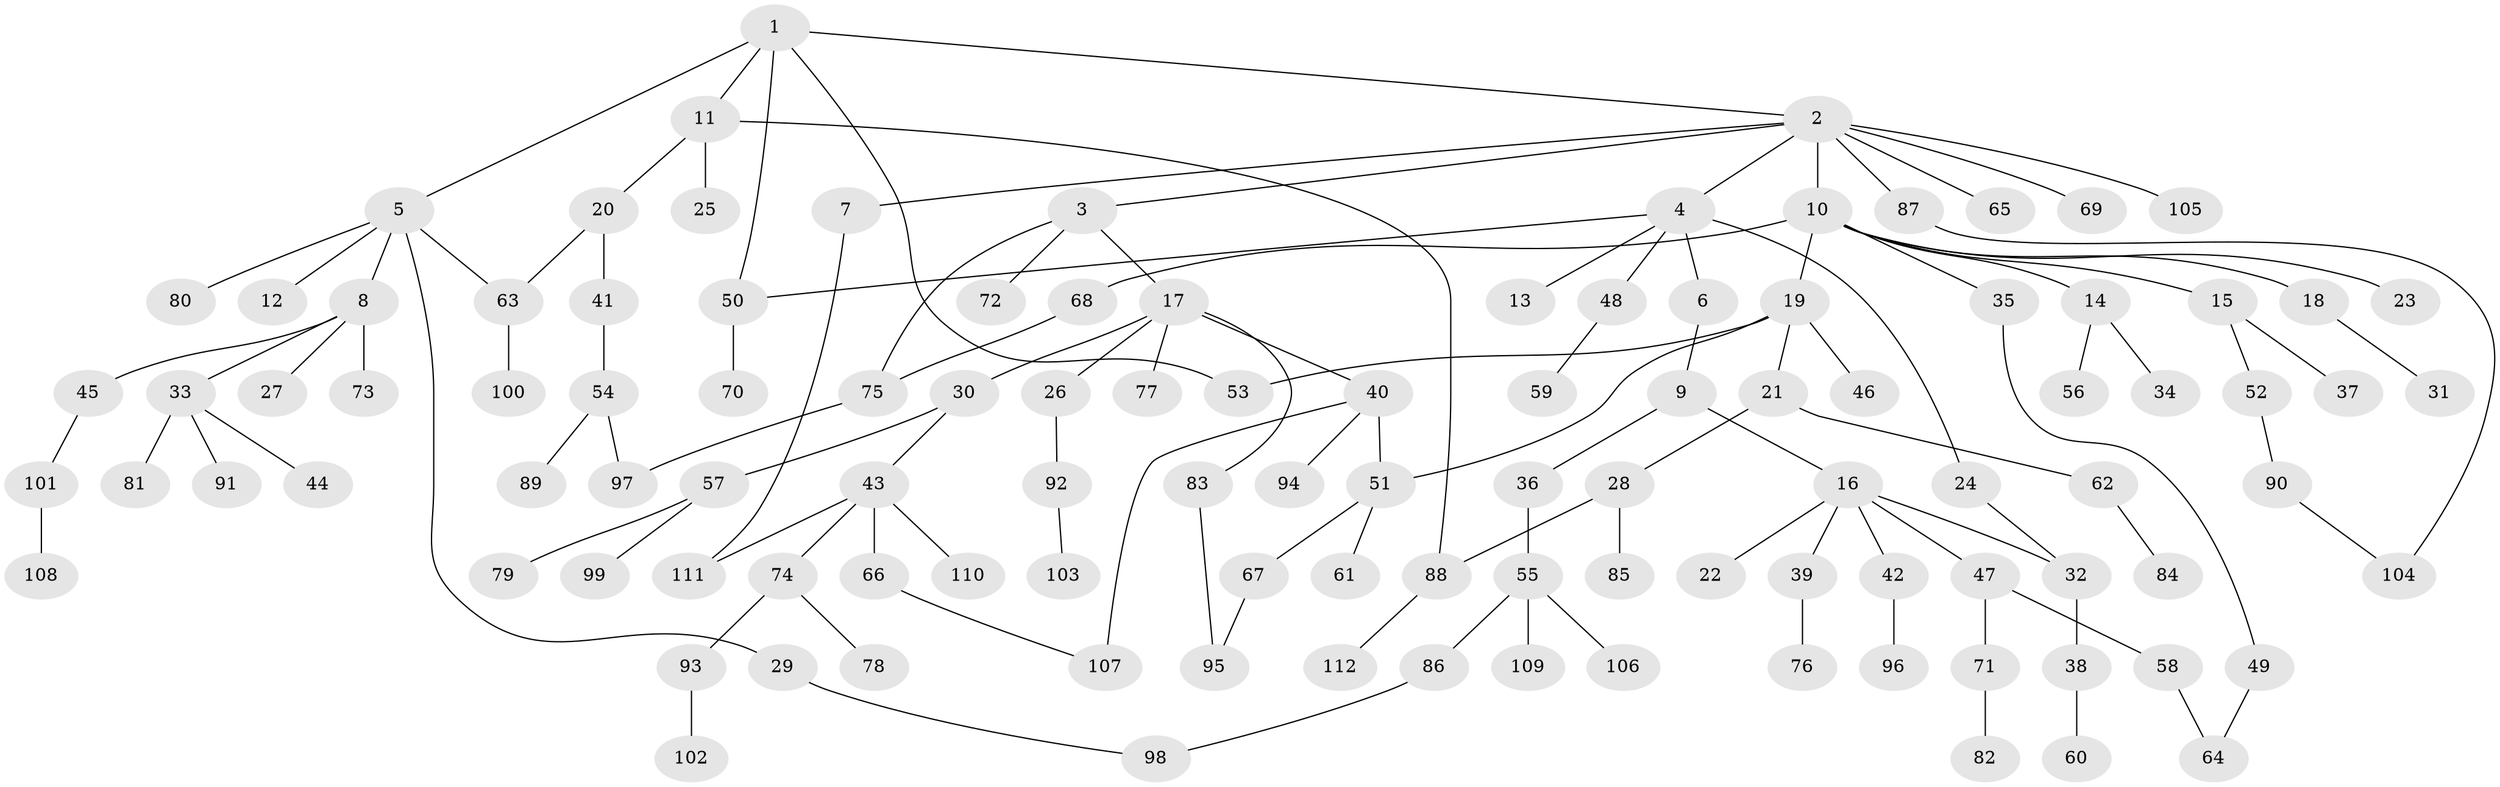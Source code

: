 // coarse degree distribution, {6: 0.039473684210526314, 8: 0.02631578947368421, 3: 0.11842105263157894, 5: 0.039473684210526314, 7: 0.02631578947368421, 2: 0.25, 4: 0.05263157894736842, 1: 0.4473684210526316}
// Generated by graph-tools (version 1.1) at 2025/51/02/27/25 19:51:38]
// undirected, 112 vertices, 125 edges
graph export_dot {
graph [start="1"]
  node [color=gray90,style=filled];
  1;
  2;
  3;
  4;
  5;
  6;
  7;
  8;
  9;
  10;
  11;
  12;
  13;
  14;
  15;
  16;
  17;
  18;
  19;
  20;
  21;
  22;
  23;
  24;
  25;
  26;
  27;
  28;
  29;
  30;
  31;
  32;
  33;
  34;
  35;
  36;
  37;
  38;
  39;
  40;
  41;
  42;
  43;
  44;
  45;
  46;
  47;
  48;
  49;
  50;
  51;
  52;
  53;
  54;
  55;
  56;
  57;
  58;
  59;
  60;
  61;
  62;
  63;
  64;
  65;
  66;
  67;
  68;
  69;
  70;
  71;
  72;
  73;
  74;
  75;
  76;
  77;
  78;
  79;
  80;
  81;
  82;
  83;
  84;
  85;
  86;
  87;
  88;
  89;
  90;
  91;
  92;
  93;
  94;
  95;
  96;
  97;
  98;
  99;
  100;
  101;
  102;
  103;
  104;
  105;
  106;
  107;
  108;
  109;
  110;
  111;
  112;
  1 -- 2;
  1 -- 5;
  1 -- 11;
  1 -- 50;
  1 -- 53;
  2 -- 3;
  2 -- 4;
  2 -- 7;
  2 -- 10;
  2 -- 65;
  2 -- 69;
  2 -- 87;
  2 -- 105;
  3 -- 17;
  3 -- 72;
  3 -- 75;
  4 -- 6;
  4 -- 13;
  4 -- 24;
  4 -- 48;
  4 -- 50;
  5 -- 8;
  5 -- 12;
  5 -- 29;
  5 -- 80;
  5 -- 63;
  6 -- 9;
  7 -- 111;
  8 -- 27;
  8 -- 33;
  8 -- 45;
  8 -- 73;
  9 -- 16;
  9 -- 36;
  10 -- 14;
  10 -- 15;
  10 -- 18;
  10 -- 19;
  10 -- 23;
  10 -- 35;
  10 -- 68;
  11 -- 20;
  11 -- 25;
  11 -- 88;
  14 -- 34;
  14 -- 56;
  15 -- 37;
  15 -- 52;
  16 -- 22;
  16 -- 32;
  16 -- 39;
  16 -- 42;
  16 -- 47;
  17 -- 26;
  17 -- 30;
  17 -- 40;
  17 -- 77;
  17 -- 83;
  18 -- 31;
  19 -- 21;
  19 -- 46;
  19 -- 51;
  19 -- 53;
  20 -- 41;
  20 -- 63;
  21 -- 28;
  21 -- 62;
  24 -- 32;
  26 -- 92;
  28 -- 85;
  28 -- 88;
  29 -- 98;
  30 -- 43;
  30 -- 57;
  32 -- 38;
  33 -- 44;
  33 -- 81;
  33 -- 91;
  35 -- 49;
  36 -- 55;
  38 -- 60;
  39 -- 76;
  40 -- 94;
  40 -- 51;
  40 -- 107;
  41 -- 54;
  42 -- 96;
  43 -- 66;
  43 -- 74;
  43 -- 110;
  43 -- 111;
  45 -- 101;
  47 -- 58;
  47 -- 71;
  48 -- 59;
  49 -- 64;
  50 -- 70;
  51 -- 61;
  51 -- 67;
  52 -- 90;
  54 -- 89;
  54 -- 97;
  55 -- 86;
  55 -- 106;
  55 -- 109;
  57 -- 79;
  57 -- 99;
  58 -- 64;
  62 -- 84;
  63 -- 100;
  66 -- 107;
  67 -- 95;
  68 -- 75;
  71 -- 82;
  74 -- 78;
  74 -- 93;
  75 -- 97;
  83 -- 95;
  86 -- 98;
  87 -- 104;
  88 -- 112;
  90 -- 104;
  92 -- 103;
  93 -- 102;
  101 -- 108;
}
